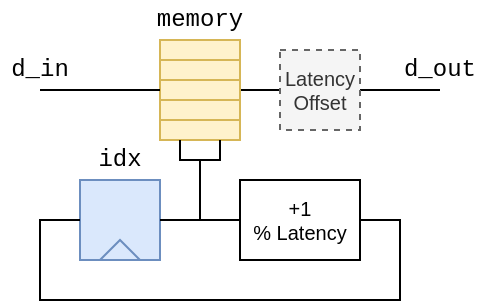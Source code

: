 <mxfile version="21.6.5" type="device">
  <diagram name="Page-1" id="XXVnTVIsFgKRD8ZqxVf2">
    <mxGraphModel dx="450" dy="263" grid="1" gridSize="10" guides="1" tooltips="1" connect="1" arrows="1" fold="1" page="1" pageScale="1" pageWidth="827" pageHeight="1169" math="0" shadow="0">
      <root>
        <mxCell id="0" />
        <mxCell id="1" parent="0" />
        <mxCell id="SA5fIVtY3-a4Yu8-mD_2-25" value="" style="endArrow=none;html=1;rounded=0;exitX=1;exitY=0;exitDx=0;exitDy=0;" edge="1" parent="1">
          <mxGeometry width="50" height="50" relative="1" as="geometry">
            <mxPoint x="360" y="475" as="sourcePoint" />
            <mxPoint x="460" y="475" as="targetPoint" />
          </mxGeometry>
        </mxCell>
        <mxCell id="SA5fIVtY3-a4Yu8-mD_2-2" value="" style="rounded=0;whiteSpace=wrap;html=1;fillColor=#fff2cc;strokeColor=#d6b656;" vertex="1" parent="1">
          <mxGeometry x="320" y="450" width="40" height="10" as="geometry" />
        </mxCell>
        <mxCell id="SA5fIVtY3-a4Yu8-mD_2-3" value="" style="rounded=0;whiteSpace=wrap;html=1;fillColor=#fff2cc;strokeColor=#d6b656;" vertex="1" parent="1">
          <mxGeometry x="320" y="460" width="40" height="10" as="geometry" />
        </mxCell>
        <mxCell id="SA5fIVtY3-a4Yu8-mD_2-4" value="" style="rounded=0;whiteSpace=wrap;html=1;fillColor=#fff2cc;strokeColor=#d6b656;" vertex="1" parent="1">
          <mxGeometry x="320" y="470" width="40" height="10" as="geometry" />
        </mxCell>
        <mxCell id="SA5fIVtY3-a4Yu8-mD_2-5" value="" style="rounded=0;whiteSpace=wrap;html=1;fillColor=#fff2cc;strokeColor=#d6b656;" vertex="1" parent="1">
          <mxGeometry x="320" y="480" width="40" height="10" as="geometry" />
        </mxCell>
        <mxCell id="SA5fIVtY3-a4Yu8-mD_2-6" value="" style="rounded=0;whiteSpace=wrap;html=1;fillColor=#fff2cc;strokeColor=#d6b656;" vertex="1" parent="1">
          <mxGeometry x="320" y="490" width="40" height="10" as="geometry" />
        </mxCell>
        <mxCell id="SA5fIVtY3-a4Yu8-mD_2-10" value="" style="group;fillColor=#dae8fc;strokeColor=#6c8ebf;" vertex="1" connectable="0" parent="1">
          <mxGeometry x="280" y="520" width="40" height="40" as="geometry" />
        </mxCell>
        <mxCell id="SA5fIVtY3-a4Yu8-mD_2-11" value="" style="rounded=0;whiteSpace=wrap;html=1;fillColor=#dae8fc;strokeColor=#6c8ebf;" vertex="1" parent="SA5fIVtY3-a4Yu8-mD_2-10">
          <mxGeometry width="40" height="40" as="geometry" />
        </mxCell>
        <mxCell id="SA5fIVtY3-a4Yu8-mD_2-12" value="" style="triangle;whiteSpace=wrap;html=1;rotation=-90;fillColor=#dae8fc;strokeColor=#6c8ebf;" vertex="1" parent="SA5fIVtY3-a4Yu8-mD_2-10">
          <mxGeometry x="15" y="25" width="10" height="20" as="geometry" />
        </mxCell>
        <mxCell id="SA5fIVtY3-a4Yu8-mD_2-13" value="idx" style="text;html=1;strokeColor=none;fillColor=none;align=center;verticalAlign=middle;whiteSpace=wrap;rounded=0;fontFamily=Courier New;" vertex="1" parent="1">
          <mxGeometry x="280" y="500" width="40" height="20" as="geometry" />
        </mxCell>
        <mxCell id="SA5fIVtY3-a4Yu8-mD_2-14" value="memory" style="text;html=1;strokeColor=none;fillColor=none;align=center;verticalAlign=middle;whiteSpace=wrap;rounded=0;fontFamily=Courier New;" vertex="1" parent="1">
          <mxGeometry x="320" y="430" width="40" height="20" as="geometry" />
        </mxCell>
        <mxCell id="SA5fIVtY3-a4Yu8-mD_2-18" value="" style="endArrow=none;html=1;rounded=0;exitX=1;exitY=0.5;exitDx=0;exitDy=0;entryX=0;entryY=0.5;entryDx=0;entryDy=0;" edge="1" parent="1" source="SA5fIVtY3-a4Yu8-mD_2-11" target="SA5fIVtY3-a4Yu8-mD_2-21">
          <mxGeometry width="50" height="50" relative="1" as="geometry">
            <mxPoint x="300" y="580" as="sourcePoint" />
            <mxPoint x="360" y="540" as="targetPoint" />
          </mxGeometry>
        </mxCell>
        <mxCell id="SA5fIVtY3-a4Yu8-mD_2-19" value="" style="endArrow=none;html=1;rounded=0;entryX=0.75;entryY=1;entryDx=0;entryDy=0;" edge="1" parent="1" target="SA5fIVtY3-a4Yu8-mD_2-6">
          <mxGeometry width="50" height="50" relative="1" as="geometry">
            <mxPoint x="340" y="510" as="sourcePoint" />
            <mxPoint x="340" y="510" as="targetPoint" />
            <Array as="points">
              <mxPoint x="350" y="510" />
            </Array>
          </mxGeometry>
        </mxCell>
        <mxCell id="SA5fIVtY3-a4Yu8-mD_2-20" value="" style="endArrow=none;html=1;rounded=0;exitX=0.25;exitY=1;exitDx=0;exitDy=0;" edge="1" parent="1" source="SA5fIVtY3-a4Yu8-mD_2-6">
          <mxGeometry width="50" height="50" relative="1" as="geometry">
            <mxPoint x="340" y="510" as="sourcePoint" />
            <mxPoint x="340" y="540" as="targetPoint" />
            <Array as="points">
              <mxPoint x="330" y="510" />
              <mxPoint x="340" y="510" />
            </Array>
          </mxGeometry>
        </mxCell>
        <mxCell id="SA5fIVtY3-a4Yu8-mD_2-21" value="+1&lt;br style=&quot;font-size: 10px;&quot;&gt;% Latency" style="rounded=0;whiteSpace=wrap;html=1;fontSize=10;" vertex="1" parent="1">
          <mxGeometry x="360" y="520" width="60" height="40" as="geometry" />
        </mxCell>
        <mxCell id="SA5fIVtY3-a4Yu8-mD_2-22" value="" style="endArrow=none;html=1;rounded=0;exitX=0;exitY=0.5;exitDx=0;exitDy=0;entryX=1;entryY=0.5;entryDx=0;entryDy=0;" edge="1" parent="1" source="SA5fIVtY3-a4Yu8-mD_2-11" target="SA5fIVtY3-a4Yu8-mD_2-21">
          <mxGeometry width="50" height="50" relative="1" as="geometry">
            <mxPoint x="330" y="550" as="sourcePoint" />
            <mxPoint x="370" y="550" as="targetPoint" />
            <Array as="points">
              <mxPoint x="260" y="540" />
              <mxPoint x="260" y="580" />
              <mxPoint x="440" y="580" />
              <mxPoint x="440" y="540" />
            </Array>
          </mxGeometry>
        </mxCell>
        <mxCell id="SA5fIVtY3-a4Yu8-mD_2-24" value="Latency&lt;br style=&quot;font-size: 10px;&quot;&gt;Offset" style="rounded=0;whiteSpace=wrap;html=1;fontSize=10;fillColor=#f5f5f5;fontColor=#333333;strokeColor=#666666;dashed=1;" vertex="1" parent="1">
          <mxGeometry x="380" y="455" width="40" height="40" as="geometry" />
        </mxCell>
        <mxCell id="SA5fIVtY3-a4Yu8-mD_2-26" value="" style="endArrow=none;html=1;rounded=0;exitX=0.5;exitY=1;exitDx=0;exitDy=0;" edge="1" parent="1" source="SA5fIVtY3-a4Yu8-mD_2-27">
          <mxGeometry width="50" height="50" relative="1" as="geometry">
            <mxPoint x="240" y="475" as="sourcePoint" />
            <mxPoint x="320" y="475" as="targetPoint" />
          </mxGeometry>
        </mxCell>
        <mxCell id="SA5fIVtY3-a4Yu8-mD_2-27" value="d_in" style="text;html=1;strokeColor=none;fillColor=none;align=center;verticalAlign=middle;whiteSpace=wrap;rounded=0;fontFamily=Courier New;" vertex="1" parent="1">
          <mxGeometry x="240" y="455" width="40" height="20" as="geometry" />
        </mxCell>
        <mxCell id="SA5fIVtY3-a4Yu8-mD_2-28" value="d_out" style="text;html=1;strokeColor=none;fillColor=none;align=center;verticalAlign=middle;whiteSpace=wrap;rounded=0;fontFamily=Courier New;" vertex="1" parent="1">
          <mxGeometry x="440" y="455" width="40" height="20" as="geometry" />
        </mxCell>
      </root>
    </mxGraphModel>
  </diagram>
</mxfile>

